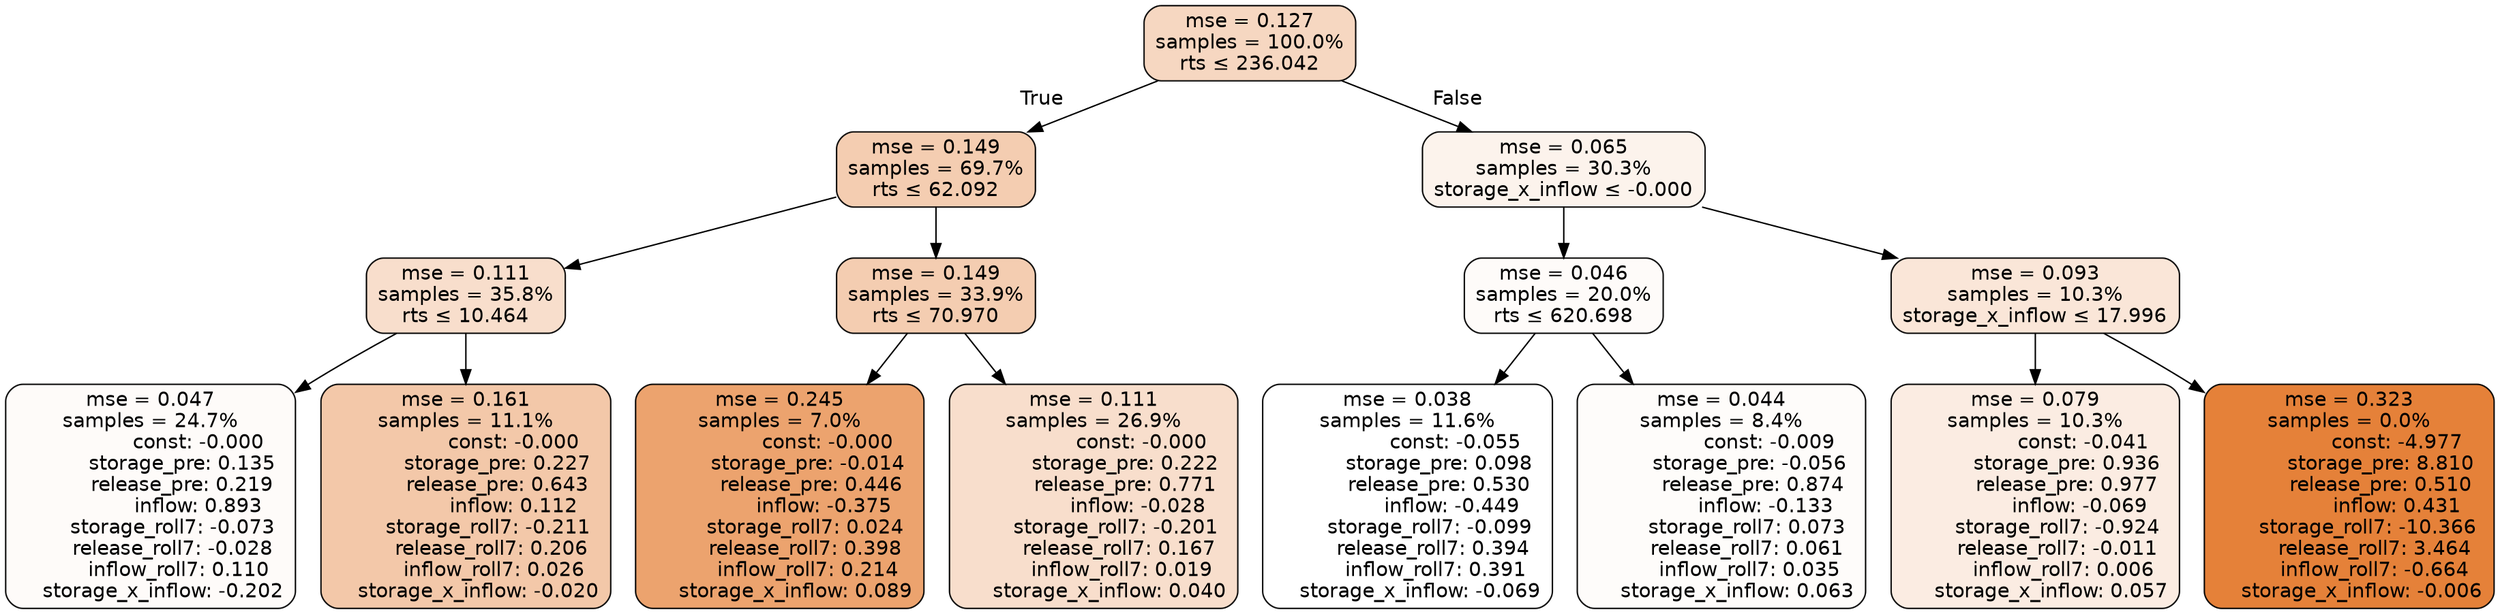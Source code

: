 digraph tree {
bgcolor="transparent"
node [shape=rectangle, style="filled, rounded", color="black", fontname=helvetica] ;
edge [fontname=helvetica] ;
	"0" [label="mse = 0.127
samples = 100.0%
rts &le; 236.042", fillcolor="#f6d7c1"]
	"1" [label="mse = 0.149
samples = 69.7%
rts &le; 62.092", fillcolor="#f4cdb1"]
	"2" [label="mse = 0.111
samples = 35.8%
rts &le; 10.464", fillcolor="#f8decc"]
	"3" [label="mse = 0.047
samples = 24.7%
               const: -0.000
          storage_pre: 0.135
          release_pre: 0.219
               inflow: 0.893
       storage_roll7: -0.073
       release_roll7: -0.028
         inflow_roll7: 0.110
    storage_x_inflow: -0.202", fillcolor="#fefbf9"]
	"4" [label="mse = 0.161
samples = 11.1%
               const: -0.000
          storage_pre: 0.227
          release_pre: 0.643
               inflow: 0.112
       storage_roll7: -0.211
        release_roll7: 0.206
         inflow_roll7: 0.026
    storage_x_inflow: -0.020", fillcolor="#f3c8a9"]
	"5" [label="mse = 0.149
samples = 33.9%
rts &le; 70.970", fillcolor="#f4cdb1"]
	"6" [label="mse = 0.245
samples = 7.0%
               const: -0.000
         storage_pre: -0.014
          release_pre: 0.446
              inflow: -0.375
        storage_roll7: 0.024
        release_roll7: 0.398
         inflow_roll7: 0.214
     storage_x_inflow: 0.089", fillcolor="#eca36e"]
	"7" [label="mse = 0.111
samples = 26.9%
               const: -0.000
          storage_pre: 0.222
          release_pre: 0.771
              inflow: -0.028
       storage_roll7: -0.201
        release_roll7: 0.167
         inflow_roll7: 0.019
     storage_x_inflow: 0.040", fillcolor="#f8decc"]
	"8" [label="mse = 0.065
samples = 30.3%
storage_x_inflow &le; -0.000", fillcolor="#fcf3ec"]
	"9" [label="mse = 0.046
samples = 20.0%
rts &le; 620.698", fillcolor="#fefbf9"]
	"10" [label="mse = 0.038
samples = 11.6%
               const: -0.055
          storage_pre: 0.098
          release_pre: 0.530
              inflow: -0.449
       storage_roll7: -0.099
        release_roll7: 0.394
         inflow_roll7: 0.391
    storage_x_inflow: -0.069", fillcolor="#ffffff"]
	"11" [label="mse = 0.044
samples = 8.4%
               const: -0.009
         storage_pre: -0.056
          release_pre: 0.874
              inflow: -0.133
        storage_roll7: 0.073
        release_roll7: 0.061
         inflow_roll7: 0.035
     storage_x_inflow: 0.063", fillcolor="#fefcfa"]
	"12" [label="mse = 0.093
samples = 10.3%
storage_x_inflow &le; 17.996", fillcolor="#fae6d8"]
	"13" [label="mse = 0.079
samples = 10.3%
               const: -0.041
          storage_pre: 0.936
          release_pre: 0.977
              inflow: -0.069
       storage_roll7: -0.924
       release_roll7: -0.011
         inflow_roll7: 0.006
     storage_x_inflow: 0.057", fillcolor="#fbece2"]
	"14" [label="mse = 0.323
samples = 0.0%
               const: -4.977
          storage_pre: 8.810
          release_pre: 0.510
               inflow: 0.431
      storage_roll7: -10.366
        release_roll7: 3.464
        inflow_roll7: -0.664
    storage_x_inflow: -0.006", fillcolor="#e58139"]

	"0" -> "1" [labeldistance=2.5, labelangle=45, headlabel="True"]
	"1" -> "2"
	"2" -> "3"
	"2" -> "4"
	"1" -> "5"
	"5" -> "6"
	"5" -> "7"
	"0" -> "8" [labeldistance=2.5, labelangle=-45, headlabel="False"]
	"8" -> "9"
	"9" -> "10"
	"9" -> "11"
	"8" -> "12"
	"12" -> "13"
	"12" -> "14"
}